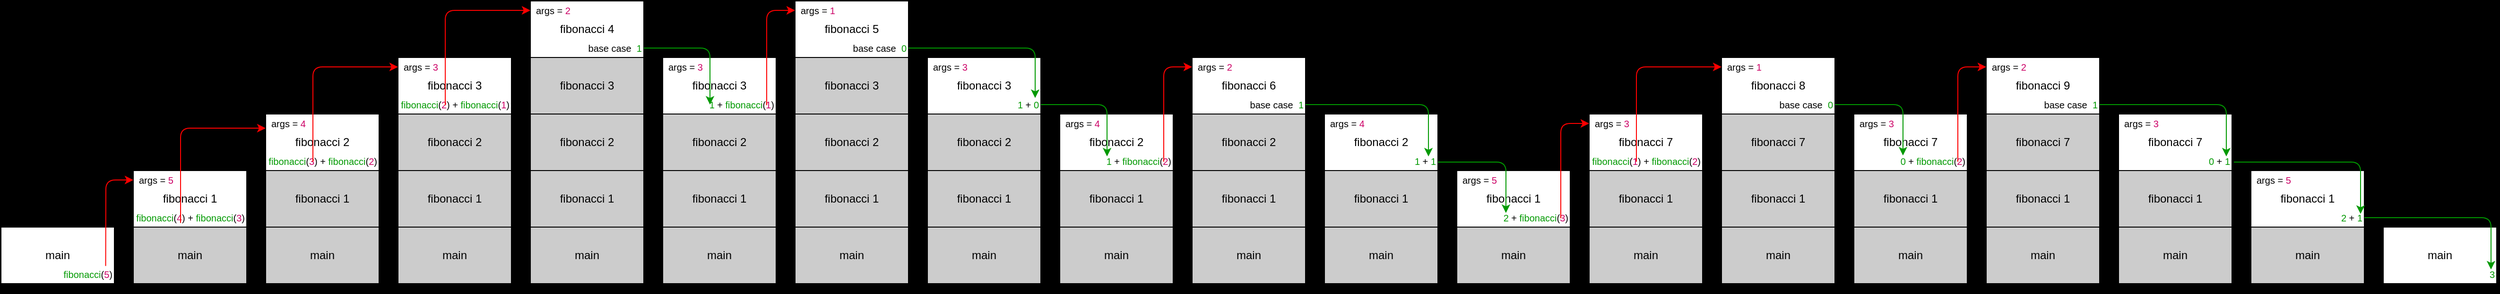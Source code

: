 <mxfile version="13.0.3" type="device"><diagram id="CLS3hiGqGQZilH6Yb2cl" name="Page-1"><mxGraphModel dx="741" dy="567" grid="1" gridSize="10" guides="1" tooltips="1" connect="1" arrows="1" fold="1" page="1" pageScale="1" pageWidth="1100" pageHeight="850" background="#000000" math="0" shadow="0"><root><mxCell id="0"/><mxCell id="1" parent="0"/><mxCell id="CVOp3-Tp4Im4siBkDZS4-3" value="" style="group" vertex="1" connectable="0" parent="1"><mxGeometry x="80" y="340" width="120" height="60" as="geometry"/></mxCell><mxCell id="CVOp3-Tp4Im4siBkDZS4-1" value="main" style="rounded=0;whiteSpace=wrap;html=1;" vertex="1" parent="CVOp3-Tp4Im4siBkDZS4-3"><mxGeometry width="120" height="60" as="geometry"/></mxCell><mxCell id="CVOp3-Tp4Im4siBkDZS4-2" value="&lt;font color=&quot;#009900&quot;&gt;fibonacci&lt;/font&gt;(&lt;font color=&quot;#cc0066&quot;&gt;5&lt;/font&gt;)" style="text;html=1;strokeColor=none;fillColor=none;align=right;verticalAlign=middle;whiteSpace=wrap;rounded=0;fontSize=10;" vertex="1" parent="CVOp3-Tp4Im4siBkDZS4-3"><mxGeometry y="40" width="120" height="20" as="geometry"/></mxCell><mxCell id="CVOp3-Tp4Im4siBkDZS4-7" value="" style="group" vertex="1" connectable="0" parent="1"><mxGeometry x="220" y="280" width="120" height="60" as="geometry"/></mxCell><mxCell id="CVOp3-Tp4Im4siBkDZS4-8" value="fibonacci 1" style="rounded=0;whiteSpace=wrap;html=1;" vertex="1" parent="CVOp3-Tp4Im4siBkDZS4-7"><mxGeometry width="120" height="60" as="geometry"/></mxCell><mxCell id="CVOp3-Tp4Im4siBkDZS4-9" value="&lt;font color=&quot;#009900&quot;&gt;fibonacci&lt;/font&gt;(&lt;font color=&quot;#cc0066&quot;&gt;4&lt;/font&gt;) +&amp;nbsp;&lt;font color=&quot;#009900&quot;&gt;fibonacci&lt;/font&gt;(&lt;font color=&quot;#cc0066&quot;&gt;3&lt;/font&gt;)" style="text;html=1;strokeColor=none;fillColor=none;align=right;verticalAlign=middle;whiteSpace=wrap;rounded=0;fontSize=10;" vertex="1" parent="CVOp3-Tp4Im4siBkDZS4-7"><mxGeometry y="40" width="120" height="20" as="geometry"/></mxCell><mxCell id="CVOp3-Tp4Im4siBkDZS4-10" value="args = &lt;font color=&quot;#cc0066&quot;&gt;5&lt;/font&gt;" style="text;html=1;strokeColor=none;fillColor=none;align=left;verticalAlign=middle;whiteSpace=wrap;rounded=0;fontSize=10;spacingLeft=4;" vertex="1" parent="CVOp3-Tp4Im4siBkDZS4-7"><mxGeometry width="110" height="20" as="geometry"/></mxCell><mxCell id="CVOp3-Tp4Im4siBkDZS4-43" value="" style="endArrow=classic;html=1;fontSize=10;fontColor=#FFFFFF;exitX=0.923;exitY=0.062;exitDx=0;exitDy=0;exitPerimeter=0;entryX=0;entryY=0.75;entryDx=0;entryDy=0;strokeColor=#FF0000;" edge="1" parent="CVOp3-Tp4Im4siBkDZS4-7" target="CVOp3-Tp4Im4siBkDZS4-22"><mxGeometry width="50" height="50" relative="1" as="geometry"><mxPoint x="50" y="55.62" as="sourcePoint"/><mxPoint x="79.24" y="-35.62" as="targetPoint"/><Array as="points"><mxPoint x="50" y="-45"/></Array></mxGeometry></mxCell><mxCell id="CVOp3-Tp4Im4siBkDZS4-11" value="" style="group" vertex="1" connectable="0" parent="1"><mxGeometry x="220" y="340" width="120" height="60" as="geometry"/></mxCell><mxCell id="CVOp3-Tp4Im4siBkDZS4-5" value="main" style="rounded=0;whiteSpace=wrap;html=1;labelBackgroundColor=none;fillColor=#CCCCCC;" vertex="1" parent="CVOp3-Tp4Im4siBkDZS4-11"><mxGeometry width="120" height="60" as="geometry"/></mxCell><mxCell id="CVOp3-Tp4Im4siBkDZS4-12" value="" style="group" vertex="1" connectable="0" parent="1"><mxGeometry x="360" y="280" width="120" height="60" as="geometry"/></mxCell><mxCell id="CVOp3-Tp4Im4siBkDZS4-13" value="fibonacci 1" style="rounded=0;whiteSpace=wrap;html=1;fillColor=#CCCCCC;" vertex="1" parent="CVOp3-Tp4Im4siBkDZS4-12"><mxGeometry width="120" height="60" as="geometry"/></mxCell><mxCell id="CVOp3-Tp4Im4siBkDZS4-16" value="" style="group" vertex="1" connectable="0" parent="1"><mxGeometry x="360" y="340" width="120" height="60" as="geometry"/></mxCell><mxCell id="CVOp3-Tp4Im4siBkDZS4-17" value="main" style="rounded=0;whiteSpace=wrap;html=1;labelBackgroundColor=none;fillColor=#CCCCCC;" vertex="1" parent="CVOp3-Tp4Im4siBkDZS4-16"><mxGeometry width="120" height="60" as="geometry"/></mxCell><mxCell id="CVOp3-Tp4Im4siBkDZS4-19" value="" style="group" vertex="1" connectable="0" parent="1"><mxGeometry x="360" y="220" width="120" height="60" as="geometry"/></mxCell><mxCell id="CVOp3-Tp4Im4siBkDZS4-20" value="fibonacci 2" style="rounded=0;whiteSpace=wrap;html=1;" vertex="1" parent="CVOp3-Tp4Im4siBkDZS4-19"><mxGeometry width="120" height="60" as="geometry"/></mxCell><mxCell id="CVOp3-Tp4Im4siBkDZS4-21" value="&lt;font color=&quot;#009900&quot;&gt;fibonacci&lt;/font&gt;(&lt;font color=&quot;#cc0066&quot;&gt;3&lt;/font&gt;) +&amp;nbsp;&lt;font color=&quot;#009900&quot;&gt;fibonacci&lt;/font&gt;(&lt;font color=&quot;#cc0066&quot;&gt;2&lt;/font&gt;)" style="text;html=1;strokeColor=none;fillColor=none;align=right;verticalAlign=middle;whiteSpace=wrap;rounded=0;fontSize=10;" vertex="1" parent="CVOp3-Tp4Im4siBkDZS4-19"><mxGeometry y="40" width="120" height="20" as="geometry"/></mxCell><mxCell id="CVOp3-Tp4Im4siBkDZS4-22" value="args = &lt;font color=&quot;#cc0066&quot;&gt;4&lt;/font&gt;" style="text;html=1;strokeColor=none;fillColor=none;align=left;verticalAlign=middle;whiteSpace=wrap;rounded=0;fontSize=10;spacingLeft=4;" vertex="1" parent="CVOp3-Tp4Im4siBkDZS4-19"><mxGeometry width="110" height="20" as="geometry"/></mxCell><mxCell id="CVOp3-Tp4Im4siBkDZS4-23" value="" style="group" vertex="1" connectable="0" parent="1"><mxGeometry x="500" y="280" width="120" height="60" as="geometry"/></mxCell><mxCell id="CVOp3-Tp4Im4siBkDZS4-24" value="fibonacci 1" style="rounded=0;whiteSpace=wrap;html=1;fillColor=#CCCCCC;" vertex="1" parent="CVOp3-Tp4Im4siBkDZS4-23"><mxGeometry width="120" height="60" as="geometry"/></mxCell><mxCell id="CVOp3-Tp4Im4siBkDZS4-27" value="" style="group" vertex="1" connectable="0" parent="1"><mxGeometry x="500" y="340" width="120" height="60" as="geometry"/></mxCell><mxCell id="CVOp3-Tp4Im4siBkDZS4-28" value="main" style="rounded=0;whiteSpace=wrap;html=1;labelBackgroundColor=none;fillColor=#CCCCCC;" vertex="1" parent="CVOp3-Tp4Im4siBkDZS4-27"><mxGeometry width="120" height="60" as="geometry"/></mxCell><mxCell id="CVOp3-Tp4Im4siBkDZS4-30" value="" style="group" vertex="1" connectable="0" parent="1"><mxGeometry x="500" y="220" width="120" height="60" as="geometry"/></mxCell><mxCell id="CVOp3-Tp4Im4siBkDZS4-31" value="fibonacci 2" style="rounded=0;whiteSpace=wrap;html=1;fillColor=#CCCCCC;" vertex="1" parent="CVOp3-Tp4Im4siBkDZS4-30"><mxGeometry width="120" height="60" as="geometry"/></mxCell><mxCell id="CVOp3-Tp4Im4siBkDZS4-34" value="" style="group" vertex="1" connectable="0" parent="1"><mxGeometry x="500" y="160" width="120" height="60" as="geometry"/></mxCell><mxCell id="CVOp3-Tp4Im4siBkDZS4-35" value="fibonacci 3" style="rounded=0;whiteSpace=wrap;html=1;" vertex="1" parent="CVOp3-Tp4Im4siBkDZS4-34"><mxGeometry width="120" height="60" as="geometry"/></mxCell><mxCell id="CVOp3-Tp4Im4siBkDZS4-36" value="&lt;font color=&quot;#009900&quot;&gt;fibonacci&lt;/font&gt;(&lt;font color=&quot;#cc0066&quot;&gt;2&lt;/font&gt;) +&amp;nbsp;&lt;font color=&quot;#009900&quot;&gt;fibonacci&lt;/font&gt;(&lt;font color=&quot;#cc0066&quot;&gt;1&lt;/font&gt;)" style="text;html=1;strokeColor=none;fillColor=none;align=right;verticalAlign=middle;whiteSpace=wrap;rounded=0;fontSize=10;" vertex="1" parent="CVOp3-Tp4Im4siBkDZS4-34"><mxGeometry y="40" width="120" height="20" as="geometry"/></mxCell><mxCell id="CVOp3-Tp4Im4siBkDZS4-37" value="args = &lt;font color=&quot;#cc0066&quot;&gt;3&lt;/font&gt;" style="text;html=1;strokeColor=none;fillColor=none;align=left;verticalAlign=middle;whiteSpace=wrap;rounded=0;fontSize=10;spacingLeft=4;" vertex="1" parent="CVOp3-Tp4Im4siBkDZS4-34"><mxGeometry width="110" height="20" as="geometry"/></mxCell><mxCell id="CVOp3-Tp4Im4siBkDZS4-39" value="" style="endArrow=classic;html=1;fontSize=10;fontColor=#FFFFFF;exitX=0.923;exitY=0.062;exitDx=0;exitDy=0;exitPerimeter=0;entryX=0;entryY=0.5;entryDx=0;entryDy=0;strokeColor=#FF0000;" edge="1" parent="1" source="CVOp3-Tp4Im4siBkDZS4-2" target="CVOp3-Tp4Im4siBkDZS4-10"><mxGeometry width="50" height="50" relative="1" as="geometry"><mxPoint x="180" y="300" as="sourcePoint"/><mxPoint x="230" y="250" as="targetPoint"/><Array as="points"><mxPoint x="191" y="290"/></Array></mxGeometry></mxCell><mxCell id="CVOp3-Tp4Im4siBkDZS4-44" value="" style="endArrow=classic;html=1;fontSize=10;fontColor=#FFFFFF;exitX=0.923;exitY=0.062;exitDx=0;exitDy=0;exitPerimeter=0;entryX=0;entryY=0.75;entryDx=0;entryDy=0;strokeColor=#FF0000;" edge="1" parent="1"><mxGeometry width="50" height="50" relative="1" as="geometry"><mxPoint x="410" y="270.62" as="sourcePoint"/><mxPoint x="500" y="170" as="targetPoint"/><Array as="points"><mxPoint x="410" y="170"/></Array></mxGeometry></mxCell><mxCell id="CVOp3-Tp4Im4siBkDZS4-45" value="" style="group" vertex="1" connectable="0" parent="1"><mxGeometry x="640" y="280" width="120" height="60" as="geometry"/></mxCell><mxCell id="CVOp3-Tp4Im4siBkDZS4-46" value="fibonacci 1" style="rounded=0;whiteSpace=wrap;html=1;fillColor=#CCCCCC;" vertex="1" parent="CVOp3-Tp4Im4siBkDZS4-45"><mxGeometry width="120" height="60" as="geometry"/></mxCell><mxCell id="CVOp3-Tp4Im4siBkDZS4-49" value="" style="group" vertex="1" connectable="0" parent="1"><mxGeometry x="640" y="340" width="120" height="60" as="geometry"/></mxCell><mxCell id="CVOp3-Tp4Im4siBkDZS4-50" value="main" style="rounded=0;whiteSpace=wrap;html=1;labelBackgroundColor=none;fillColor=#CCCCCC;" vertex="1" parent="CVOp3-Tp4Im4siBkDZS4-49"><mxGeometry width="120" height="60" as="geometry"/></mxCell><mxCell id="CVOp3-Tp4Im4siBkDZS4-52" value="" style="group" vertex="1" connectable="0" parent="1"><mxGeometry x="640" y="220" width="120" height="60" as="geometry"/></mxCell><mxCell id="CVOp3-Tp4Im4siBkDZS4-53" value="fibonacci 2" style="rounded=0;whiteSpace=wrap;html=1;fillColor=#CCCCCC;" vertex="1" parent="CVOp3-Tp4Im4siBkDZS4-52"><mxGeometry width="120" height="60" as="geometry"/></mxCell><mxCell id="CVOp3-Tp4Im4siBkDZS4-56" value="" style="group" vertex="1" connectable="0" parent="1"><mxGeometry x="640" y="160" width="120" height="60" as="geometry"/></mxCell><mxCell id="CVOp3-Tp4Im4siBkDZS4-57" value="fibonacci 3" style="rounded=0;whiteSpace=wrap;html=1;fillColor=#CCCCCC;" vertex="1" parent="CVOp3-Tp4Im4siBkDZS4-56"><mxGeometry width="120" height="60" as="geometry"/></mxCell><mxCell id="CVOp3-Tp4Im4siBkDZS4-60" value="" style="group" vertex="1" connectable="0" parent="1"><mxGeometry x="640" y="100" width="120" height="60" as="geometry"/></mxCell><mxCell id="CVOp3-Tp4Im4siBkDZS4-61" value="fibonacci 4" style="rounded=0;whiteSpace=wrap;html=1;" vertex="1" parent="CVOp3-Tp4Im4siBkDZS4-60"><mxGeometry width="120" height="60" as="geometry"/></mxCell><mxCell id="CVOp3-Tp4Im4siBkDZS4-62" value="base case&lt;font color=&quot;#009900&quot;&gt;&amp;nbsp; 1&lt;/font&gt;" style="text;html=1;strokeColor=none;fillColor=none;align=right;verticalAlign=middle;whiteSpace=wrap;rounded=0;fontSize=10;" vertex="1" parent="CVOp3-Tp4Im4siBkDZS4-60"><mxGeometry y="40" width="120" height="20" as="geometry"/></mxCell><mxCell id="CVOp3-Tp4Im4siBkDZS4-63" value="args = &lt;font color=&quot;#cc0066&quot;&gt;2&lt;/font&gt;" style="text;html=1;strokeColor=none;fillColor=none;align=left;verticalAlign=middle;whiteSpace=wrap;rounded=0;fontSize=10;spacingLeft=4;" vertex="1" parent="CVOp3-Tp4Im4siBkDZS4-60"><mxGeometry width="110" height="20" as="geometry"/></mxCell><mxCell id="CVOp3-Tp4Im4siBkDZS4-64" value="" style="endArrow=classic;html=1;fontSize=10;fontColor=#FFFFFF;exitX=0.923;exitY=0.062;exitDx=0;exitDy=0;exitPerimeter=0;entryX=0;entryY=0.75;entryDx=0;entryDy=0;strokeColor=#FF0000;" edge="1" parent="1"><mxGeometry width="50" height="50" relative="1" as="geometry"><mxPoint x="550" y="210.62" as="sourcePoint"/><mxPoint x="640" y="110" as="targetPoint"/><Array as="points"><mxPoint x="550" y="110"/></Array></mxGeometry></mxCell><mxCell id="CVOp3-Tp4Im4siBkDZS4-88" value="" style="group" vertex="1" connectable="0" parent="1"><mxGeometry x="780" y="280" width="120" height="60" as="geometry"/></mxCell><mxCell id="CVOp3-Tp4Im4siBkDZS4-89" value="fibonacci 1" style="rounded=0;whiteSpace=wrap;html=1;fillColor=#CCCCCC;" vertex="1" parent="CVOp3-Tp4Im4siBkDZS4-88"><mxGeometry width="120" height="60" as="geometry"/></mxCell><mxCell id="CVOp3-Tp4Im4siBkDZS4-92" value="" style="group" vertex="1" connectable="0" parent="1"><mxGeometry x="780" y="340" width="120" height="60" as="geometry"/></mxCell><mxCell id="CVOp3-Tp4Im4siBkDZS4-93" value="main" style="rounded=0;whiteSpace=wrap;html=1;labelBackgroundColor=none;fillColor=#CCCCCC;" vertex="1" parent="CVOp3-Tp4Im4siBkDZS4-92"><mxGeometry width="120" height="60" as="geometry"/></mxCell><mxCell id="CVOp3-Tp4Im4siBkDZS4-95" value="" style="group" vertex="1" connectable="0" parent="1"><mxGeometry x="780" y="220" width="120" height="60" as="geometry"/></mxCell><mxCell id="CVOp3-Tp4Im4siBkDZS4-96" value="fibonacci 2" style="rounded=0;whiteSpace=wrap;html=1;fillColor=#CCCCCC;" vertex="1" parent="CVOp3-Tp4Im4siBkDZS4-95"><mxGeometry width="120" height="60" as="geometry"/></mxCell><mxCell id="CVOp3-Tp4Im4siBkDZS4-99" value="" style="group" vertex="1" connectable="0" parent="1"><mxGeometry x="780" y="160" width="120" height="60" as="geometry"/></mxCell><mxCell id="CVOp3-Tp4Im4siBkDZS4-100" value="fibonacci 3" style="rounded=0;whiteSpace=wrap;html=1;" vertex="1" parent="CVOp3-Tp4Im4siBkDZS4-99"><mxGeometry width="120" height="60" as="geometry"/></mxCell><mxCell id="CVOp3-Tp4Im4siBkDZS4-101" value="&lt;font color=&quot;#009900&quot;&gt;1&lt;/font&gt;&amp;nbsp;+&amp;nbsp;&lt;font color=&quot;#009900&quot;&gt;fibonacci&lt;/font&gt;(&lt;font color=&quot;#cc0066&quot;&gt;1&lt;/font&gt;)" style="text;html=1;strokeColor=none;fillColor=none;align=right;verticalAlign=middle;whiteSpace=wrap;rounded=0;fontSize=10;" vertex="1" parent="CVOp3-Tp4Im4siBkDZS4-99"><mxGeometry y="40" width="120" height="20" as="geometry"/></mxCell><mxCell id="CVOp3-Tp4Im4siBkDZS4-102" value="args = &lt;font color=&quot;#cc0066&quot;&gt;3&lt;/font&gt;" style="text;html=1;strokeColor=none;fillColor=none;align=left;verticalAlign=middle;whiteSpace=wrap;rounded=0;fontSize=10;spacingLeft=4;" vertex="1" parent="CVOp3-Tp4Im4siBkDZS4-99"><mxGeometry width="110" height="20" as="geometry"/></mxCell><mxCell id="CVOp3-Tp4Im4siBkDZS4-114" value="" style="group" vertex="1" connectable="0" parent="1"><mxGeometry x="920" y="280" width="120" height="60" as="geometry"/></mxCell><mxCell id="CVOp3-Tp4Im4siBkDZS4-115" value="fibonacci 1" style="rounded=0;whiteSpace=wrap;html=1;fillColor=#CCCCCC;" vertex="1" parent="CVOp3-Tp4Im4siBkDZS4-114"><mxGeometry width="120" height="60" as="geometry"/></mxCell><mxCell id="CVOp3-Tp4Im4siBkDZS4-118" value="" style="group" vertex="1" connectable="0" parent="1"><mxGeometry x="920" y="340" width="120" height="60" as="geometry"/></mxCell><mxCell id="CVOp3-Tp4Im4siBkDZS4-119" value="main" style="rounded=0;whiteSpace=wrap;html=1;labelBackgroundColor=none;fillColor=#CCCCCC;" vertex="1" parent="CVOp3-Tp4Im4siBkDZS4-118"><mxGeometry width="120" height="60" as="geometry"/></mxCell><mxCell id="CVOp3-Tp4Im4siBkDZS4-121" value="" style="group" vertex="1" connectable="0" parent="1"><mxGeometry x="920" y="220" width="120" height="190" as="geometry"/></mxCell><mxCell id="CVOp3-Tp4Im4siBkDZS4-122" value="fibonacci 2" style="rounded=0;whiteSpace=wrap;html=1;fillColor=#CCCCCC;" vertex="1" parent="CVOp3-Tp4Im4siBkDZS4-121"><mxGeometry width="120" height="60" as="geometry"/></mxCell><mxCell id="CVOp3-Tp4Im4siBkDZS4-148" value="" style="group" vertex="1" connectable="0" parent="CVOp3-Tp4Im4siBkDZS4-121"><mxGeometry x="280" y="60" width="120" height="60" as="geometry"/></mxCell><mxCell id="CVOp3-Tp4Im4siBkDZS4-149" value="fibonacci 1" style="rounded=0;whiteSpace=wrap;html=1;fillColor=#CCCCCC;" vertex="1" parent="CVOp3-Tp4Im4siBkDZS4-148"><mxGeometry width="120" height="60" as="geometry"/></mxCell><mxCell id="CVOp3-Tp4Im4siBkDZS4-152" value="" style="group" vertex="1" connectable="0" parent="CVOp3-Tp4Im4siBkDZS4-121"><mxGeometry x="280" y="120" width="120" height="60" as="geometry"/></mxCell><mxCell id="CVOp3-Tp4Im4siBkDZS4-153" value="main" style="rounded=0;whiteSpace=wrap;html=1;labelBackgroundColor=none;fillColor=#CCCCCC;" vertex="1" parent="CVOp3-Tp4Im4siBkDZS4-152"><mxGeometry width="120" height="60" as="geometry"/></mxCell><mxCell id="CVOp3-Tp4Im4siBkDZS4-155" value="" style="group" vertex="1" connectable="0" parent="CVOp3-Tp4Im4siBkDZS4-121"><mxGeometry x="280" width="120" height="60" as="geometry"/></mxCell><mxCell id="CVOp3-Tp4Im4siBkDZS4-156" value="fibonacci 2" style="rounded=0;whiteSpace=wrap;html=1;" vertex="1" parent="CVOp3-Tp4Im4siBkDZS4-155"><mxGeometry width="120" height="60" as="geometry"/></mxCell><mxCell id="CVOp3-Tp4Im4siBkDZS4-157" value="&lt;font color=&quot;#009900&quot;&gt;1&lt;/font&gt;&amp;nbsp;+&amp;nbsp;&lt;font color=&quot;#009900&quot;&gt;fibonacci&lt;/font&gt;(&lt;font color=&quot;#cc0066&quot;&gt;2&lt;/font&gt;)" style="text;html=1;strokeColor=none;fillColor=none;align=right;verticalAlign=middle;whiteSpace=wrap;rounded=0;fontSize=10;" vertex="1" parent="CVOp3-Tp4Im4siBkDZS4-155"><mxGeometry y="40" width="120" height="20" as="geometry"/></mxCell><mxCell id="CVOp3-Tp4Im4siBkDZS4-158" value="args = &lt;font color=&quot;#cc0066&quot;&gt;4&lt;/font&gt;" style="text;html=1;strokeColor=none;fillColor=none;align=left;verticalAlign=middle;whiteSpace=wrap;rounded=0;fontSize=10;spacingLeft=4;" vertex="1" parent="CVOp3-Tp4Im4siBkDZS4-155"><mxGeometry width="110" height="20" as="geometry"/></mxCell><mxCell id="CVOp3-Tp4Im4siBkDZS4-125" value="" style="group" vertex="1" connectable="0" parent="1"><mxGeometry x="920" y="160" width="120" height="60" as="geometry"/></mxCell><mxCell id="CVOp3-Tp4Im4siBkDZS4-126" value="fibonacci 3" style="rounded=0;whiteSpace=wrap;html=1;fillColor=#CCCCCC;" vertex="1" parent="CVOp3-Tp4Im4siBkDZS4-125"><mxGeometry width="120" height="60" as="geometry"/></mxCell><mxCell id="CVOp3-Tp4Im4siBkDZS4-129" value="" style="group" vertex="1" connectable="0" parent="1"><mxGeometry x="920" y="100" width="120" height="60" as="geometry"/></mxCell><mxCell id="CVOp3-Tp4Im4siBkDZS4-130" value="fibonacci 5" style="rounded=0;whiteSpace=wrap;html=1;" vertex="1" parent="CVOp3-Tp4Im4siBkDZS4-129"><mxGeometry width="120" height="60" as="geometry"/></mxCell><mxCell id="CVOp3-Tp4Im4siBkDZS4-131" value="base case&lt;font color=&quot;#009900&quot;&gt;&amp;nbsp;&amp;nbsp;&lt;/font&gt;&lt;font color=&quot;#009900&quot;&gt;0&lt;/font&gt;" style="text;html=1;strokeColor=none;fillColor=none;align=right;verticalAlign=middle;whiteSpace=wrap;rounded=0;fontSize=10;" vertex="1" parent="CVOp3-Tp4Im4siBkDZS4-129"><mxGeometry y="40" width="120" height="20" as="geometry"/></mxCell><mxCell id="CVOp3-Tp4Im4siBkDZS4-132" value="args = &lt;font color=&quot;#cc0066&quot;&gt;1&lt;/font&gt;" style="text;html=1;strokeColor=none;fillColor=none;align=left;verticalAlign=middle;whiteSpace=wrap;rounded=0;fontSize=10;spacingLeft=4;" vertex="1" parent="CVOp3-Tp4Im4siBkDZS4-129"><mxGeometry width="110" height="20" as="geometry"/></mxCell><mxCell id="CVOp3-Tp4Im4siBkDZS4-133" value="" style="group" vertex="1" connectable="0" parent="1"><mxGeometry x="1060" y="280" width="120" height="60" as="geometry"/></mxCell><mxCell id="CVOp3-Tp4Im4siBkDZS4-134" value="fibonacci 1" style="rounded=0;whiteSpace=wrap;html=1;fillColor=#CCCCCC;" vertex="1" parent="CVOp3-Tp4Im4siBkDZS4-133"><mxGeometry width="120" height="60" as="geometry"/></mxCell><mxCell id="CVOp3-Tp4Im4siBkDZS4-137" value="" style="group" vertex="1" connectable="0" parent="1"><mxGeometry x="1060" y="340" width="120" height="60" as="geometry"/></mxCell><mxCell id="CVOp3-Tp4Im4siBkDZS4-138" value="main" style="rounded=0;whiteSpace=wrap;html=1;labelBackgroundColor=none;fillColor=#CCCCCC;" vertex="1" parent="CVOp3-Tp4Im4siBkDZS4-137"><mxGeometry width="120" height="60" as="geometry"/></mxCell><mxCell id="CVOp3-Tp4Im4siBkDZS4-140" value="" style="group" vertex="1" connectable="0" parent="1"><mxGeometry x="1060" y="220" width="120" height="60" as="geometry"/></mxCell><mxCell id="CVOp3-Tp4Im4siBkDZS4-141" value="fibonacci 2" style="rounded=0;whiteSpace=wrap;html=1;fillColor=#CCCCCC;" vertex="1" parent="CVOp3-Tp4Im4siBkDZS4-140"><mxGeometry width="120" height="60" as="geometry"/></mxCell><mxCell id="CVOp3-Tp4Im4siBkDZS4-144" value="" style="group" vertex="1" connectable="0" parent="1"><mxGeometry x="1060" y="160" width="120" height="60" as="geometry"/></mxCell><mxCell id="CVOp3-Tp4Im4siBkDZS4-145" value="fibonacci 3" style="rounded=0;whiteSpace=wrap;html=1;" vertex="1" parent="CVOp3-Tp4Im4siBkDZS4-144"><mxGeometry width="120" height="60" as="geometry"/></mxCell><mxCell id="CVOp3-Tp4Im4siBkDZS4-146" value="&lt;font color=&quot;#009900&quot;&gt;1&lt;/font&gt;&amp;nbsp;+ &lt;font color=&quot;#009900&quot;&gt;0&lt;/font&gt;" style="text;html=1;strokeColor=none;fillColor=none;align=right;verticalAlign=middle;whiteSpace=wrap;rounded=0;fontSize=10;" vertex="1" parent="CVOp3-Tp4Im4siBkDZS4-144"><mxGeometry y="40" width="120" height="20" as="geometry"/></mxCell><mxCell id="CVOp3-Tp4Im4siBkDZS4-147" value="args = &lt;font color=&quot;#cc0066&quot;&gt;3&lt;/font&gt;" style="text;html=1;strokeColor=none;fillColor=none;align=left;verticalAlign=middle;whiteSpace=wrap;rounded=0;fontSize=10;spacingLeft=4;" vertex="1" parent="CVOp3-Tp4Im4siBkDZS4-144"><mxGeometry width="110" height="20" as="geometry"/></mxCell><mxCell id="CVOp3-Tp4Im4siBkDZS4-160" value="" style="endArrow=classic;html=1;fontSize=10;fontColor=#FFFFFF;exitX=1;exitY=0.5;exitDx=0;exitDy=0;entryX=0.95;entryY=0.15;entryDx=0;entryDy=0;strokeColor=#009900;entryPerimeter=0;" edge="1" parent="CVOp3-Tp4Im4siBkDZS4-144" target="CVOp3-Tp4Im4siBkDZS4-146"><mxGeometry width="50" height="50" relative="1" as="geometry"><mxPoint x="-20" y="-10" as="sourcePoint"/><mxPoint x="50.04" y="50" as="targetPoint"/><Array as="points"><mxPoint x="114" y="-10"/></Array></mxGeometry></mxCell><mxCell id="CVOp3-Tp4Im4siBkDZS4-159" value="" style="endArrow=classic;html=1;fontSize=10;fontColor=#FFFFFF;exitX=1;exitY=0.5;exitDx=0;exitDy=0;entryX=0.417;entryY=0.5;entryDx=0;entryDy=0;strokeColor=#009900;entryPerimeter=0;" edge="1" parent="1" source="CVOp3-Tp4Im4siBkDZS4-62" target="CVOp3-Tp4Im4siBkDZS4-101"><mxGeometry width="50" height="50" relative="1" as="geometry"><mxPoint x="560" y="220.62" as="sourcePoint"/><mxPoint x="650" y="120" as="targetPoint"/><Array as="points"><mxPoint x="830" y="150"/></Array></mxGeometry></mxCell><mxCell id="CVOp3-Tp4Im4siBkDZS4-161" value="" style="endArrow=classic;html=1;fontSize=10;fontColor=#FFFFFF;exitX=0.923;exitY=0.062;exitDx=0;exitDy=0;exitPerimeter=0;strokeColor=#FF0000;" edge="1" parent="1"><mxGeometry width="50" height="50" relative="1" as="geometry"><mxPoint x="890" y="210.62" as="sourcePoint"/><mxPoint x="920" y="110" as="targetPoint"/><Array as="points"><mxPoint x="890" y="110"/></Array></mxGeometry></mxCell><mxCell id="CVOp3-Tp4Im4siBkDZS4-162" value="" style="endArrow=classic;html=1;fontSize=10;fontColor=#FFFFFF;exitX=1;exitY=0.5;exitDx=0;exitDy=0;entryX=0.417;entryY=0.25;entryDx=0;entryDy=0;strokeColor=#009900;entryPerimeter=0;" edge="1" parent="1" target="CVOp3-Tp4Im4siBkDZS4-157"><mxGeometry width="50" height="50" relative="1" as="geometry"><mxPoint x="1180" y="210" as="sourcePoint"/><mxPoint x="1314.0" y="263" as="targetPoint"/><Array as="points"><mxPoint x="1250" y="210"/></Array></mxGeometry></mxCell><mxCell id="CVOp3-Tp4Im4siBkDZS4-163" value="" style="group" vertex="1" connectable="0" parent="1"><mxGeometry x="1340" y="280" width="120" height="60" as="geometry"/></mxCell><mxCell id="CVOp3-Tp4Im4siBkDZS4-164" value="fibonacci 1" style="rounded=0;whiteSpace=wrap;html=1;fillColor=#CCCCCC;" vertex="1" parent="CVOp3-Tp4Im4siBkDZS4-163"><mxGeometry width="120" height="60" as="geometry"/></mxCell><mxCell id="CVOp3-Tp4Im4siBkDZS4-167" value="" style="group" vertex="1" connectable="0" parent="1"><mxGeometry x="1340" y="340" width="120" height="60" as="geometry"/></mxCell><mxCell id="CVOp3-Tp4Im4siBkDZS4-168" value="main" style="rounded=0;whiteSpace=wrap;html=1;labelBackgroundColor=none;fillColor=#CCCCCC;" vertex="1" parent="CVOp3-Tp4Im4siBkDZS4-167"><mxGeometry width="120" height="60" as="geometry"/></mxCell><mxCell id="CVOp3-Tp4Im4siBkDZS4-170" value="" style="group" vertex="1" connectable="0" parent="1"><mxGeometry x="1340" y="220" width="120" height="60" as="geometry"/></mxCell><mxCell id="CVOp3-Tp4Im4siBkDZS4-171" value="fibonacci 2" style="rounded=0;whiteSpace=wrap;html=1;fillColor=#CCCCCC;" vertex="1" parent="CVOp3-Tp4Im4siBkDZS4-170"><mxGeometry width="120" height="60" as="geometry"/></mxCell><mxCell id="CVOp3-Tp4Im4siBkDZS4-178" value="" style="group" vertex="1" connectable="0" parent="1"><mxGeometry x="1340" y="160" width="120" height="60" as="geometry"/></mxCell><mxCell id="CVOp3-Tp4Im4siBkDZS4-179" value="fibonacci 6" style="rounded=0;whiteSpace=wrap;html=1;" vertex="1" parent="CVOp3-Tp4Im4siBkDZS4-178"><mxGeometry width="120" height="60" as="geometry"/></mxCell><mxCell id="CVOp3-Tp4Im4siBkDZS4-180" value="base case&lt;font color=&quot;#009900&quot;&gt;&amp;nbsp;&amp;nbsp;&lt;/font&gt;&lt;font color=&quot;#009900&quot;&gt;1&lt;/font&gt;" style="text;html=1;strokeColor=none;fillColor=none;align=right;verticalAlign=middle;whiteSpace=wrap;rounded=0;fontSize=10;" vertex="1" parent="CVOp3-Tp4Im4siBkDZS4-178"><mxGeometry y="40" width="120" height="20" as="geometry"/></mxCell><mxCell id="CVOp3-Tp4Im4siBkDZS4-181" value="args = &lt;font color=&quot;#cc0066&quot;&gt;2&lt;/font&gt;" style="text;html=1;strokeColor=none;fillColor=none;align=left;verticalAlign=middle;whiteSpace=wrap;rounded=0;fontSize=10;spacingLeft=4;" vertex="1" parent="CVOp3-Tp4Im4siBkDZS4-178"><mxGeometry width="110" height="20" as="geometry"/></mxCell><mxCell id="CVOp3-Tp4Im4siBkDZS4-182" value="" style="endArrow=classic;html=1;fontSize=10;fontColor=#FFFFFF;exitX=0.923;exitY=0.062;exitDx=0;exitDy=0;exitPerimeter=0;strokeColor=#FF0000;" edge="1" parent="1"><mxGeometry width="50" height="50" relative="1" as="geometry"><mxPoint x="1310" y="270.62" as="sourcePoint"/><mxPoint x="1340" y="170" as="targetPoint"/><Array as="points"><mxPoint x="1310" y="170"/></Array></mxGeometry></mxCell><mxCell id="CVOp3-Tp4Im4siBkDZS4-184" value="" style="group" vertex="1" connectable="0" parent="1"><mxGeometry x="1480" y="280" width="120" height="60" as="geometry"/></mxCell><mxCell id="CVOp3-Tp4Im4siBkDZS4-185" value="fibonacci 1" style="rounded=0;whiteSpace=wrap;html=1;fillColor=#CCCCCC;" vertex="1" parent="CVOp3-Tp4Im4siBkDZS4-184"><mxGeometry width="120" height="60" as="geometry"/></mxCell><mxCell id="CVOp3-Tp4Im4siBkDZS4-188" value="" style="group" vertex="1" connectable="0" parent="1"><mxGeometry x="1480" y="340" width="120" height="60" as="geometry"/></mxCell><mxCell id="CVOp3-Tp4Im4siBkDZS4-189" value="main" style="rounded=0;whiteSpace=wrap;html=1;labelBackgroundColor=none;fillColor=#CCCCCC;" vertex="1" parent="CVOp3-Tp4Im4siBkDZS4-188"><mxGeometry width="120" height="60" as="geometry"/></mxCell><mxCell id="CVOp3-Tp4Im4siBkDZS4-191" value="" style="group" vertex="1" connectable="0" parent="1"><mxGeometry x="1480" y="220" width="120" height="60" as="geometry"/></mxCell><mxCell id="CVOp3-Tp4Im4siBkDZS4-192" value="fibonacci 2" style="rounded=0;whiteSpace=wrap;html=1;" vertex="1" parent="CVOp3-Tp4Im4siBkDZS4-191"><mxGeometry width="120" height="60" as="geometry"/></mxCell><mxCell id="CVOp3-Tp4Im4siBkDZS4-193" value="&lt;font color=&quot;#009900&quot;&gt;1&lt;/font&gt;&amp;nbsp;+&amp;nbsp;&lt;font color=&quot;#009900&quot;&gt;1&lt;/font&gt;" style="text;html=1;strokeColor=none;fillColor=none;align=right;verticalAlign=middle;whiteSpace=wrap;rounded=0;fontSize=10;" vertex="1" parent="CVOp3-Tp4Im4siBkDZS4-191"><mxGeometry y="40" width="120" height="20" as="geometry"/></mxCell><mxCell id="CVOp3-Tp4Im4siBkDZS4-194" value="args = &lt;font color=&quot;#cc0066&quot;&gt;4&lt;/font&gt;" style="text;html=1;strokeColor=none;fillColor=none;align=left;verticalAlign=middle;whiteSpace=wrap;rounded=0;fontSize=10;spacingLeft=4;" vertex="1" parent="CVOp3-Tp4Im4siBkDZS4-191"><mxGeometry width="110" height="20" as="geometry"/></mxCell><mxCell id="CVOp3-Tp4Im4siBkDZS4-183" value="" style="endArrow=classic;html=1;fontSize=10;fontColor=#FFFFFF;exitX=1;exitY=0.5;exitDx=0;exitDy=0;entryX=0.917;entryY=0.25;entryDx=0;entryDy=0;strokeColor=#009900;entryPerimeter=0;" edge="1" parent="1" target="CVOp3-Tp4Im4siBkDZS4-193"><mxGeometry width="50" height="50" relative="1" as="geometry"><mxPoint x="1460" y="210" as="sourcePoint"/><mxPoint x="1530.04" y="265" as="targetPoint"/><Array as="points"><mxPoint x="1590" y="210"/></Array></mxGeometry></mxCell><mxCell id="CVOp3-Tp4Im4siBkDZS4-203" value="" style="group" vertex="1" connectable="0" parent="1"><mxGeometry x="1620" y="280" width="120" height="60" as="geometry"/></mxCell><mxCell id="CVOp3-Tp4Im4siBkDZS4-204" value="fibonacci 1" style="rounded=0;whiteSpace=wrap;html=1;" vertex="1" parent="CVOp3-Tp4Im4siBkDZS4-203"><mxGeometry width="120" height="60" as="geometry"/></mxCell><mxCell id="CVOp3-Tp4Im4siBkDZS4-205" value="&lt;font color=&quot;#009900&quot;&gt;2&lt;/font&gt;&amp;nbsp;+&amp;nbsp;&lt;font color=&quot;#009900&quot;&gt;fibonacci&lt;/font&gt;(&lt;font color=&quot;#cc0066&quot;&gt;3&lt;/font&gt;)" style="text;html=1;strokeColor=none;fillColor=none;align=right;verticalAlign=middle;whiteSpace=wrap;rounded=0;fontSize=10;" vertex="1" parent="CVOp3-Tp4Im4siBkDZS4-203"><mxGeometry y="40" width="120" height="20" as="geometry"/></mxCell><mxCell id="CVOp3-Tp4Im4siBkDZS4-206" value="args = &lt;font color=&quot;#cc0066&quot;&gt;5&lt;/font&gt;" style="text;html=1;strokeColor=none;fillColor=none;align=left;verticalAlign=middle;whiteSpace=wrap;rounded=0;fontSize=10;spacingLeft=4;" vertex="1" parent="CVOp3-Tp4Im4siBkDZS4-203"><mxGeometry width="110" height="20" as="geometry"/></mxCell><mxCell id="CVOp3-Tp4Im4siBkDZS4-208" value="" style="group" vertex="1" connectable="0" parent="1"><mxGeometry x="1620" y="340" width="120" height="60" as="geometry"/></mxCell><mxCell id="CVOp3-Tp4Im4siBkDZS4-209" value="main" style="rounded=0;whiteSpace=wrap;html=1;labelBackgroundColor=none;fillColor=#CCCCCC;" vertex="1" parent="CVOp3-Tp4Im4siBkDZS4-208"><mxGeometry width="120" height="60" as="geometry"/></mxCell><mxCell id="CVOp3-Tp4Im4siBkDZS4-212" value="" style="group" vertex="1" connectable="0" parent="1"><mxGeometry x="1760" y="280" width="120" height="60" as="geometry"/></mxCell><mxCell id="CVOp3-Tp4Im4siBkDZS4-213" value="fibonacci 1" style="rounded=0;whiteSpace=wrap;html=1;fillColor=#CCCCCC;" vertex="1" parent="CVOp3-Tp4Im4siBkDZS4-212"><mxGeometry width="120" height="60" as="geometry"/></mxCell><mxCell id="CVOp3-Tp4Im4siBkDZS4-216" value="" style="group" vertex="1" connectable="0" parent="1"><mxGeometry x="1760" y="340" width="120" height="60" as="geometry"/></mxCell><mxCell id="CVOp3-Tp4Im4siBkDZS4-217" value="main" style="rounded=0;whiteSpace=wrap;html=1;labelBackgroundColor=none;fillColor=#CCCCCC;" vertex="1" parent="CVOp3-Tp4Im4siBkDZS4-216"><mxGeometry width="120" height="60" as="geometry"/></mxCell><mxCell id="CVOp3-Tp4Im4siBkDZS4-219" value="" style="group" vertex="1" connectable="0" parent="1"><mxGeometry x="1760" y="220" width="120" height="60" as="geometry"/></mxCell><mxCell id="CVOp3-Tp4Im4siBkDZS4-220" value="fibonacci 7" style="rounded=0;whiteSpace=wrap;html=1;" vertex="1" parent="CVOp3-Tp4Im4siBkDZS4-219"><mxGeometry width="120" height="60" as="geometry"/></mxCell><mxCell id="CVOp3-Tp4Im4siBkDZS4-221" value="&lt;font color=&quot;#009900&quot;&gt;fibonacci&lt;/font&gt;(&lt;font color=&quot;#cc0066&quot;&gt;1&lt;/font&gt;)&amp;nbsp;+&amp;nbsp;&lt;font color=&quot;#009900&quot;&gt;fibonacci&lt;/font&gt;(&lt;font color=&quot;#cc0066&quot;&gt;2&lt;/font&gt;)" style="text;html=1;strokeColor=none;fillColor=none;align=right;verticalAlign=middle;whiteSpace=wrap;rounded=0;fontSize=10;" vertex="1" parent="CVOp3-Tp4Im4siBkDZS4-219"><mxGeometry y="40" width="120" height="20" as="geometry"/></mxCell><mxCell id="CVOp3-Tp4Im4siBkDZS4-222" value="args = &lt;font color=&quot;#cc0066&quot;&gt;3&lt;/font&gt;" style="text;html=1;strokeColor=none;fillColor=none;align=left;verticalAlign=middle;whiteSpace=wrap;rounded=0;fontSize=10;spacingLeft=4;" vertex="1" parent="CVOp3-Tp4Im4siBkDZS4-219"><mxGeometry width="110" height="20" as="geometry"/></mxCell><mxCell id="CVOp3-Tp4Im4siBkDZS4-224" value="" style="endArrow=classic;html=1;fontSize=10;fontColor=#FFFFFF;exitX=1;exitY=0.5;exitDx=0;exitDy=0;strokeColor=#009900;entryX=0.433;entryY=0.25;entryDx=0;entryDy=0;entryPerimeter=0;" edge="1" parent="1" target="CVOp3-Tp4Im4siBkDZS4-205"><mxGeometry width="50" height="50" relative="1" as="geometry"><mxPoint x="1600" y="271" as="sourcePoint"/><mxPoint x="1730.04" y="326" as="targetPoint"/><Array as="points"><mxPoint x="1672" y="271"/></Array></mxGeometry></mxCell><mxCell id="CVOp3-Tp4Im4siBkDZS4-225" value="" style="endArrow=classic;html=1;fontSize=10;fontColor=#FFFFFF;exitX=0.923;exitY=0.062;exitDx=0;exitDy=0;exitPerimeter=0;strokeColor=#FF0000;" edge="1" parent="1"><mxGeometry width="50" height="50" relative="1" as="geometry"><mxPoint x="1730" y="330.62" as="sourcePoint"/><mxPoint x="1760" y="230" as="targetPoint"/><Array as="points"><mxPoint x="1730" y="230"/></Array></mxGeometry></mxCell><mxCell id="CVOp3-Tp4Im4siBkDZS4-227" value="" style="group" vertex="1" connectable="0" parent="1"><mxGeometry x="1900" y="280" width="120" height="60" as="geometry"/></mxCell><mxCell id="CVOp3-Tp4Im4siBkDZS4-228" value="fibonacci 1" style="rounded=0;whiteSpace=wrap;html=1;fillColor=#CCCCCC;" vertex="1" parent="CVOp3-Tp4Im4siBkDZS4-227"><mxGeometry width="120" height="60" as="geometry"/></mxCell><mxCell id="CVOp3-Tp4Im4siBkDZS4-231" value="" style="group" vertex="1" connectable="0" parent="1"><mxGeometry x="1900" y="340" width="120" height="60" as="geometry"/></mxCell><mxCell id="CVOp3-Tp4Im4siBkDZS4-232" value="main" style="rounded=0;whiteSpace=wrap;html=1;labelBackgroundColor=none;fillColor=#CCCCCC;" vertex="1" parent="CVOp3-Tp4Im4siBkDZS4-231"><mxGeometry width="120" height="60" as="geometry"/></mxCell><mxCell id="CVOp3-Tp4Im4siBkDZS4-234" value="" style="group" vertex="1" connectable="0" parent="1"><mxGeometry x="1900" y="220" width="120" height="60" as="geometry"/></mxCell><mxCell id="CVOp3-Tp4Im4siBkDZS4-235" value="fibonacci 7" style="rounded=0;whiteSpace=wrap;html=1;fillColor=#CCCCCC;" vertex="1" parent="CVOp3-Tp4Im4siBkDZS4-234"><mxGeometry width="120" height="60" as="geometry"/></mxCell><mxCell id="CVOp3-Tp4Im4siBkDZS4-238" value="" style="group" vertex="1" connectable="0" parent="1"><mxGeometry x="1900" y="160" width="120" height="60" as="geometry"/></mxCell><mxCell id="CVOp3-Tp4Im4siBkDZS4-239" value="fibonacci 8" style="rounded=0;whiteSpace=wrap;html=1;" vertex="1" parent="CVOp3-Tp4Im4siBkDZS4-238"><mxGeometry width="120" height="60" as="geometry"/></mxCell><mxCell id="CVOp3-Tp4Im4siBkDZS4-240" value="base case&lt;font color=&quot;#009900&quot;&gt;&amp;nbsp;&amp;nbsp;&lt;/font&gt;&lt;font color=&quot;#009900&quot;&gt;0&lt;/font&gt;" style="text;html=1;strokeColor=none;fillColor=none;align=right;verticalAlign=middle;whiteSpace=wrap;rounded=0;fontSize=10;" vertex="1" parent="CVOp3-Tp4Im4siBkDZS4-238"><mxGeometry y="40" width="120" height="20" as="geometry"/></mxCell><mxCell id="CVOp3-Tp4Im4siBkDZS4-241" value="args = &lt;font color=&quot;#cc0066&quot;&gt;1&lt;/font&gt;" style="text;html=1;strokeColor=none;fillColor=none;align=left;verticalAlign=middle;whiteSpace=wrap;rounded=0;fontSize=10;spacingLeft=4;" vertex="1" parent="CVOp3-Tp4Im4siBkDZS4-238"><mxGeometry width="110" height="20" as="geometry"/></mxCell><mxCell id="CVOp3-Tp4Im4siBkDZS4-242" value="" style="group" vertex="1" connectable="0" parent="1"><mxGeometry x="2040" y="280" width="120" height="60" as="geometry"/></mxCell><mxCell id="CVOp3-Tp4Im4siBkDZS4-243" value="fibonacci 1" style="rounded=0;whiteSpace=wrap;html=1;fillColor=#CCCCCC;" vertex="1" parent="CVOp3-Tp4Im4siBkDZS4-242"><mxGeometry width="120" height="60" as="geometry"/></mxCell><mxCell id="CVOp3-Tp4Im4siBkDZS4-246" value="" style="group" vertex="1" connectable="0" parent="1"><mxGeometry x="2040" y="340" width="120" height="60" as="geometry"/></mxCell><mxCell id="CVOp3-Tp4Im4siBkDZS4-247" value="main" style="rounded=0;whiteSpace=wrap;html=1;labelBackgroundColor=none;fillColor=#CCCCCC;" vertex="1" parent="CVOp3-Tp4Im4siBkDZS4-246"><mxGeometry width="120" height="60" as="geometry"/></mxCell><mxCell id="CVOp3-Tp4Im4siBkDZS4-249" value="" style="group" vertex="1" connectable="0" parent="1"><mxGeometry x="2040" y="220" width="120" height="60" as="geometry"/></mxCell><mxCell id="CVOp3-Tp4Im4siBkDZS4-250" value="fibonacci 7" style="rounded=0;whiteSpace=wrap;html=1;" vertex="1" parent="CVOp3-Tp4Im4siBkDZS4-249"><mxGeometry width="120" height="60" as="geometry"/></mxCell><mxCell id="CVOp3-Tp4Im4siBkDZS4-251" value="&lt;font color=&quot;#009900&quot;&gt;0&lt;/font&gt;&amp;nbsp;+&amp;nbsp;&lt;font color=&quot;#009900&quot;&gt;fibonacci&lt;/font&gt;(&lt;font color=&quot;#cc0066&quot;&gt;2&lt;/font&gt;)" style="text;html=1;strokeColor=none;fillColor=none;align=right;verticalAlign=middle;whiteSpace=wrap;rounded=0;fontSize=10;" vertex="1" parent="CVOp3-Tp4Im4siBkDZS4-249"><mxGeometry y="40" width="120" height="20" as="geometry"/></mxCell><mxCell id="CVOp3-Tp4Im4siBkDZS4-252" value="args = &lt;font color=&quot;#cc0066&quot;&gt;3&lt;/font&gt;" style="text;html=1;strokeColor=none;fillColor=none;align=left;verticalAlign=middle;whiteSpace=wrap;rounded=0;fontSize=10;spacingLeft=4;" vertex="1" parent="CVOp3-Tp4Im4siBkDZS4-249"><mxGeometry width="110" height="20" as="geometry"/></mxCell><mxCell id="CVOp3-Tp4Im4siBkDZS4-254" value="" style="group" vertex="1" connectable="0" parent="1"><mxGeometry x="2180" y="280" width="120" height="60" as="geometry"/></mxCell><mxCell id="CVOp3-Tp4Im4siBkDZS4-255" value="fibonacci 1" style="rounded=0;whiteSpace=wrap;html=1;fillColor=#CCCCCC;" vertex="1" parent="CVOp3-Tp4Im4siBkDZS4-254"><mxGeometry width="120" height="60" as="geometry"/></mxCell><mxCell id="CVOp3-Tp4Im4siBkDZS4-258" value="" style="group" vertex="1" connectable="0" parent="1"><mxGeometry x="2180" y="340" width="120" height="60" as="geometry"/></mxCell><mxCell id="CVOp3-Tp4Im4siBkDZS4-259" value="main" style="rounded=0;whiteSpace=wrap;html=1;labelBackgroundColor=none;fillColor=#CCCCCC;" vertex="1" parent="CVOp3-Tp4Im4siBkDZS4-258"><mxGeometry width="120" height="60" as="geometry"/></mxCell><mxCell id="CVOp3-Tp4Im4siBkDZS4-261" value="" style="group" vertex="1" connectable="0" parent="1"><mxGeometry x="2180" y="220" width="120" height="60" as="geometry"/></mxCell><mxCell id="CVOp3-Tp4Im4siBkDZS4-262" value="fibonacci 7" style="rounded=0;whiteSpace=wrap;html=1;fillColor=#CCCCCC;" vertex="1" parent="CVOp3-Tp4Im4siBkDZS4-261"><mxGeometry width="120" height="60" as="geometry"/></mxCell><mxCell id="CVOp3-Tp4Im4siBkDZS4-265" value="" style="group" vertex="1" connectable="0" parent="1"><mxGeometry x="2180" y="160" width="120" height="60" as="geometry"/></mxCell><mxCell id="CVOp3-Tp4Im4siBkDZS4-266" value="fibonacci 9" style="rounded=0;whiteSpace=wrap;html=1;" vertex="1" parent="CVOp3-Tp4Im4siBkDZS4-265"><mxGeometry width="120" height="60" as="geometry"/></mxCell><mxCell id="CVOp3-Tp4Im4siBkDZS4-267" value="base case&lt;font color=&quot;#009900&quot;&gt;&amp;nbsp;&amp;nbsp;&lt;/font&gt;&lt;font color=&quot;#009900&quot;&gt;1&lt;/font&gt;" style="text;html=1;strokeColor=none;fillColor=none;align=right;verticalAlign=middle;whiteSpace=wrap;rounded=0;fontSize=10;" vertex="1" parent="CVOp3-Tp4Im4siBkDZS4-265"><mxGeometry y="40" width="120" height="20" as="geometry"/></mxCell><mxCell id="CVOp3-Tp4Im4siBkDZS4-268" value="args = &lt;font color=&quot;#cc0066&quot;&gt;2&lt;/font&gt;" style="text;html=1;strokeColor=none;fillColor=none;align=left;verticalAlign=middle;whiteSpace=wrap;rounded=0;fontSize=10;spacingLeft=4;" vertex="1" parent="CVOp3-Tp4Im4siBkDZS4-265"><mxGeometry width="110" height="20" as="geometry"/></mxCell><mxCell id="CVOp3-Tp4Im4siBkDZS4-269" value="" style="group" vertex="1" connectable="0" parent="1"><mxGeometry x="2320" y="280" width="120" height="60" as="geometry"/></mxCell><mxCell id="CVOp3-Tp4Im4siBkDZS4-270" value="fibonacci 1" style="rounded=0;whiteSpace=wrap;html=1;fillColor=#CCCCCC;" vertex="1" parent="CVOp3-Tp4Im4siBkDZS4-269"><mxGeometry width="120" height="60" as="geometry"/></mxCell><mxCell id="CVOp3-Tp4Im4siBkDZS4-273" value="" style="group" vertex="1" connectable="0" parent="1"><mxGeometry x="2320" y="340" width="120" height="60" as="geometry"/></mxCell><mxCell id="CVOp3-Tp4Im4siBkDZS4-274" value="main" style="rounded=0;whiteSpace=wrap;html=1;labelBackgroundColor=none;fillColor=#CCCCCC;" vertex="1" parent="CVOp3-Tp4Im4siBkDZS4-273"><mxGeometry width="120" height="60" as="geometry"/></mxCell><mxCell id="CVOp3-Tp4Im4siBkDZS4-276" value="" style="group" vertex="1" connectable="0" parent="1"><mxGeometry x="2320" y="220" width="120" height="60" as="geometry"/></mxCell><mxCell id="CVOp3-Tp4Im4siBkDZS4-277" value="fibonacci 7" style="rounded=0;whiteSpace=wrap;html=1;" vertex="1" parent="CVOp3-Tp4Im4siBkDZS4-276"><mxGeometry width="120" height="60" as="geometry"/></mxCell><mxCell id="CVOp3-Tp4Im4siBkDZS4-278" value="&lt;font color=&quot;#009900&quot;&gt;0&lt;/font&gt;&amp;nbsp;+&amp;nbsp;&lt;font color=&quot;#009900&quot;&gt;1&lt;/font&gt;" style="text;html=1;strokeColor=none;fillColor=none;align=right;verticalAlign=middle;whiteSpace=wrap;rounded=0;fontSize=10;" vertex="1" parent="CVOp3-Tp4Im4siBkDZS4-276"><mxGeometry y="40" width="120" height="20" as="geometry"/></mxCell><mxCell id="CVOp3-Tp4Im4siBkDZS4-279" value="args = &lt;font color=&quot;#cc0066&quot;&gt;3&lt;/font&gt;" style="text;html=1;strokeColor=none;fillColor=none;align=left;verticalAlign=middle;whiteSpace=wrap;rounded=0;fontSize=10;spacingLeft=4;" vertex="1" parent="CVOp3-Tp4Im4siBkDZS4-276"><mxGeometry width="110" height="20" as="geometry"/></mxCell><mxCell id="CVOp3-Tp4Im4siBkDZS4-280" value="" style="group" vertex="1" connectable="0" parent="1"><mxGeometry x="2460" y="280" width="120" height="60" as="geometry"/></mxCell><mxCell id="CVOp3-Tp4Im4siBkDZS4-281" value="fibonacci 1" style="rounded=0;whiteSpace=wrap;html=1;" vertex="1" parent="CVOp3-Tp4Im4siBkDZS4-280"><mxGeometry width="120" height="60" as="geometry"/></mxCell><mxCell id="CVOp3-Tp4Im4siBkDZS4-282" value="&lt;font color=&quot;#009900&quot;&gt;2&lt;/font&gt;&amp;nbsp;+&amp;nbsp;&lt;font color=&quot;#009900&quot;&gt;1&lt;/font&gt;" style="text;html=1;strokeColor=none;fillColor=none;align=right;verticalAlign=middle;whiteSpace=wrap;rounded=0;fontSize=10;" vertex="1" parent="CVOp3-Tp4Im4siBkDZS4-280"><mxGeometry y="40" width="120" height="20" as="geometry"/></mxCell><mxCell id="CVOp3-Tp4Im4siBkDZS4-283" value="args = &lt;font color=&quot;#cc0066&quot;&gt;5&lt;/font&gt;" style="text;html=1;strokeColor=none;fillColor=none;align=left;verticalAlign=middle;whiteSpace=wrap;rounded=0;fontSize=10;spacingLeft=4;" vertex="1" parent="CVOp3-Tp4Im4siBkDZS4-280"><mxGeometry width="110" height="20" as="geometry"/></mxCell><mxCell id="CVOp3-Tp4Im4siBkDZS4-295" value="" style="endArrow=classic;html=1;fontSize=10;fontColor=#FFFFFF;exitX=1;exitY=0.5;exitDx=0;exitDy=0;strokeColor=#009900;entryX=0.95;entryY=0.25;entryDx=0;entryDy=0;entryPerimeter=0;" edge="1" parent="CVOp3-Tp4Im4siBkDZS4-280"><mxGeometry width="50" height="50" relative="1" as="geometry"><mxPoint x="-18.0" y="-9" as="sourcePoint"/><mxPoint x="116" y="46" as="targetPoint"/><Array as="points"><mxPoint x="116" y="-9"/></Array></mxGeometry></mxCell><mxCell id="CVOp3-Tp4Im4siBkDZS4-284" value="" style="group" vertex="1" connectable="0" parent="1"><mxGeometry x="2460" y="340" width="120" height="60" as="geometry"/></mxCell><mxCell id="CVOp3-Tp4Im4siBkDZS4-285" value="main" style="rounded=0;whiteSpace=wrap;html=1;labelBackgroundColor=none;fillColor=#CCCCCC;" vertex="1" parent="CVOp3-Tp4Im4siBkDZS4-284"><mxGeometry width="120" height="60" as="geometry"/></mxCell><mxCell id="CVOp3-Tp4Im4siBkDZS4-287" value="" style="group" vertex="1" connectable="0" parent="1"><mxGeometry x="2600" y="340" width="120" height="60" as="geometry"/></mxCell><mxCell id="CVOp3-Tp4Im4siBkDZS4-288" value="main" style="rounded=0;whiteSpace=wrap;html=1;" vertex="1" parent="CVOp3-Tp4Im4siBkDZS4-287"><mxGeometry width="120" height="60" as="geometry"/></mxCell><mxCell id="CVOp3-Tp4Im4siBkDZS4-289" value="&lt;font color=&quot;#009900&quot;&gt;3&lt;/font&gt;" style="text;html=1;strokeColor=none;fillColor=none;align=right;verticalAlign=middle;whiteSpace=wrap;rounded=0;fontSize=10;" vertex="1" parent="CVOp3-Tp4Im4siBkDZS4-287"><mxGeometry y="40" width="120" height="20" as="geometry"/></mxCell><mxCell id="CVOp3-Tp4Im4siBkDZS4-296" value="" style="endArrow=classic;html=1;fontSize=10;fontColor=#FFFFFF;exitX=1;exitY=0.5;exitDx=0;exitDy=0;strokeColor=#009900;entryX=0.95;entryY=0.25;entryDx=0;entryDy=0;entryPerimeter=0;" edge="1" parent="CVOp3-Tp4Im4siBkDZS4-287"><mxGeometry width="50" height="50" relative="1" as="geometry"><mxPoint x="-20.0" y="-10" as="sourcePoint"/><mxPoint x="114" y="45" as="targetPoint"/><Array as="points"><mxPoint x="114" y="-10"/></Array></mxGeometry></mxCell><mxCell id="CVOp3-Tp4Im4siBkDZS4-290" value="" style="endArrow=classic;html=1;fontSize=10;fontColor=#FFFFFF;exitX=0.923;exitY=0.062;exitDx=0;exitDy=0;exitPerimeter=0;strokeColor=#FF0000;entryX=0;entryY=0.5;entryDx=0;entryDy=0;" edge="1" parent="1" target="CVOp3-Tp4Im4siBkDZS4-241"><mxGeometry width="50" height="50" relative="1" as="geometry"><mxPoint x="1810" y="270.62" as="sourcePoint"/><mxPoint x="1840" y="170" as="targetPoint"/><Array as="points"><mxPoint x="1810" y="170"/></Array></mxGeometry></mxCell><mxCell id="CVOp3-Tp4Im4siBkDZS4-291" value="" style="endArrow=classic;html=1;fontSize=10;fontColor=#FFFFFF;exitX=0.923;exitY=0.062;exitDx=0;exitDy=0;exitPerimeter=0;strokeColor=#FF0000;" edge="1" parent="1"><mxGeometry width="50" height="50" relative="1" as="geometry"><mxPoint x="2150" y="270.62" as="sourcePoint"/><mxPoint x="2180" y="170" as="targetPoint"/><Array as="points"><mxPoint x="2150" y="170"/></Array></mxGeometry></mxCell><mxCell id="CVOp3-Tp4Im4siBkDZS4-292" value="" style="endArrow=classic;html=1;fontSize=10;fontColor=#FFFFFF;exitX=1;exitY=0.5;exitDx=0;exitDy=0;strokeColor=#009900;entryX=0.433;entryY=0.25;entryDx=0;entryDy=0;entryPerimeter=0;" edge="1" parent="1"><mxGeometry width="50" height="50" relative="1" as="geometry"><mxPoint x="2020" y="210" as="sourcePoint"/><mxPoint x="2091.96" y="264" as="targetPoint"/><Array as="points"><mxPoint x="2092" y="210"/></Array></mxGeometry></mxCell><mxCell id="CVOp3-Tp4Im4siBkDZS4-294" value="" style="endArrow=classic;html=1;fontSize=10;fontColor=#FFFFFF;exitX=1;exitY=0.5;exitDx=0;exitDy=0;strokeColor=#009900;entryX=0.95;entryY=0.25;entryDx=0;entryDy=0;entryPerimeter=0;" edge="1" parent="1" target="CVOp3-Tp4Im4siBkDZS4-278"><mxGeometry width="50" height="50" relative="1" as="geometry"><mxPoint x="2300" y="210" as="sourcePoint"/><mxPoint x="2371.96" y="264" as="targetPoint"/><Array as="points"><mxPoint x="2434" y="210"/></Array></mxGeometry></mxCell></root></mxGraphModel></diagram></mxfile>